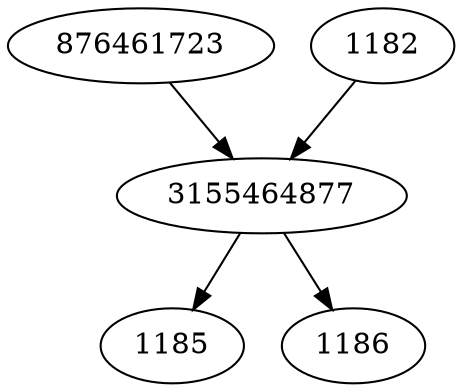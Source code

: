 strict digraph  {
1185;
1186;
3155464877;
876461723;
1182;
3155464877 -> 1185;
3155464877 -> 1186;
876461723 -> 3155464877;
1182 -> 3155464877;
}
